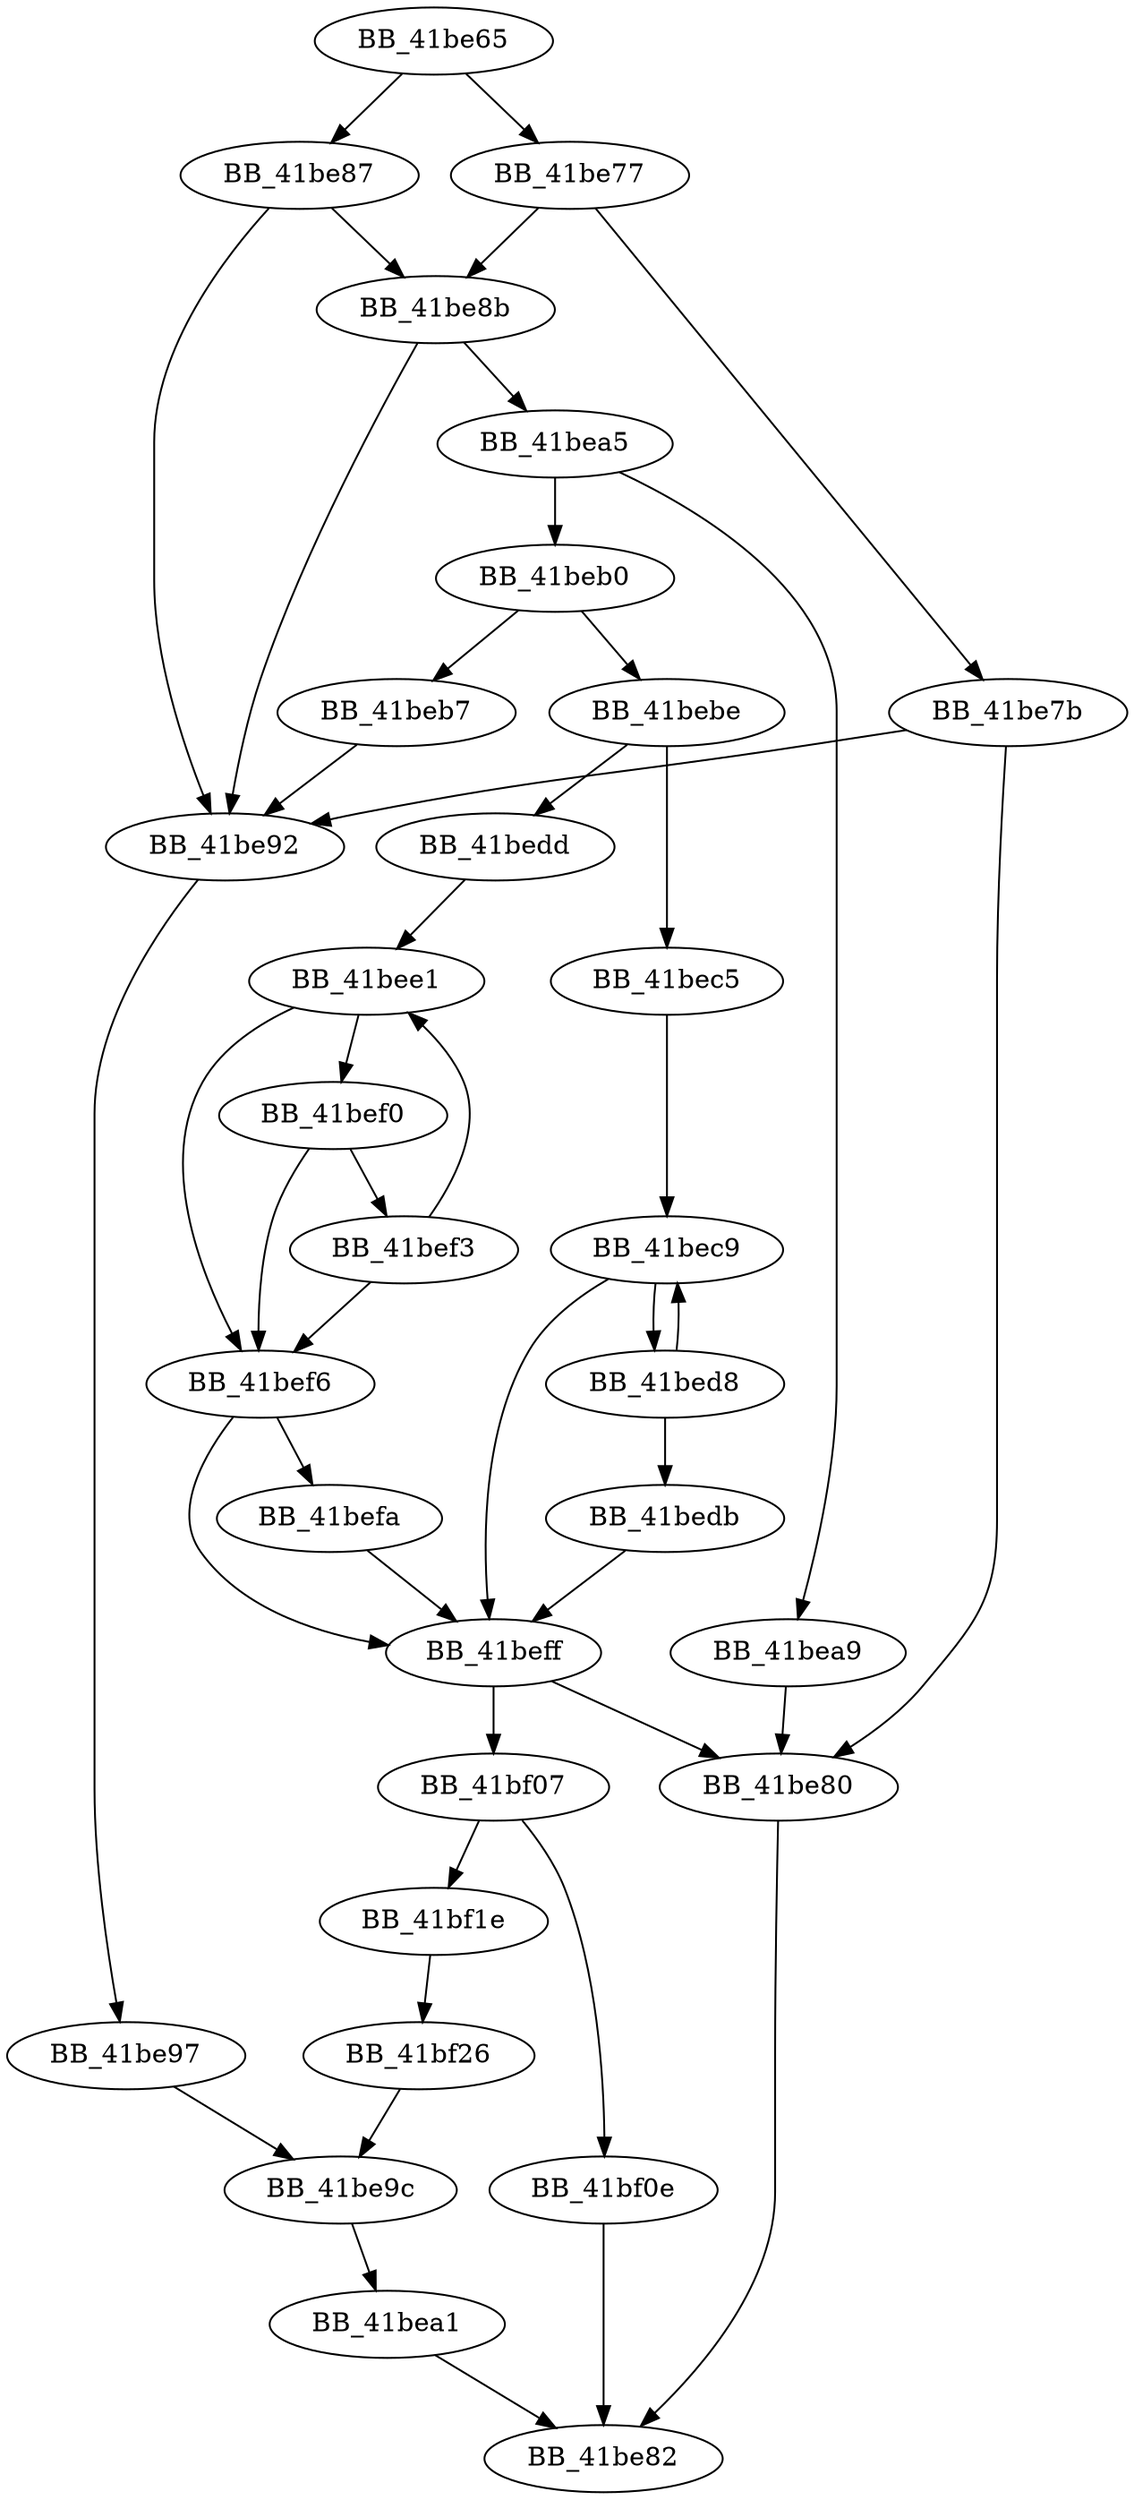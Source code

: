 DiGraph _wcsncpy_s{
BB_41be65->BB_41be77
BB_41be65->BB_41be87
BB_41be77->BB_41be7b
BB_41be77->BB_41be8b
BB_41be7b->BB_41be80
BB_41be7b->BB_41be92
BB_41be80->BB_41be82
BB_41be87->BB_41be8b
BB_41be87->BB_41be92
BB_41be8b->BB_41be92
BB_41be8b->BB_41bea5
BB_41be92->BB_41be97
BB_41be97->BB_41be9c
BB_41be9c->BB_41bea1
BB_41bea1->BB_41be82
BB_41bea5->BB_41bea9
BB_41bea5->BB_41beb0
BB_41bea9->BB_41be80
BB_41beb0->BB_41beb7
BB_41beb0->BB_41bebe
BB_41beb7->BB_41be92
BB_41bebe->BB_41bec5
BB_41bebe->BB_41bedd
BB_41bec5->BB_41bec9
BB_41bec9->BB_41bed8
BB_41bec9->BB_41beff
BB_41bed8->BB_41bec9
BB_41bed8->BB_41bedb
BB_41bedb->BB_41beff
BB_41bedd->BB_41bee1
BB_41bee1->BB_41bef0
BB_41bee1->BB_41bef6
BB_41bef0->BB_41bef3
BB_41bef0->BB_41bef6
BB_41bef3->BB_41bee1
BB_41bef3->BB_41bef6
BB_41bef6->BB_41befa
BB_41bef6->BB_41beff
BB_41befa->BB_41beff
BB_41beff->BB_41be80
BB_41beff->BB_41bf07
BB_41bf07->BB_41bf0e
BB_41bf07->BB_41bf1e
BB_41bf0e->BB_41be82
BB_41bf1e->BB_41bf26
BB_41bf26->BB_41be9c
}
